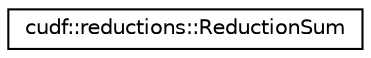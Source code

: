digraph "Graphical Class Hierarchy"
{
  edge [fontname="Helvetica",fontsize="10",labelfontname="Helvetica",labelfontsize="10"];
  node [fontname="Helvetica",fontsize="10",shape=record];
  rankdir="LR";
  Node0 [label="cudf::reductions::ReductionSum",height=0.2,width=0.4,color="black", fillcolor="white", style="filled",URL="$structcudf_1_1reductions_1_1ReductionSum.html"];
}
